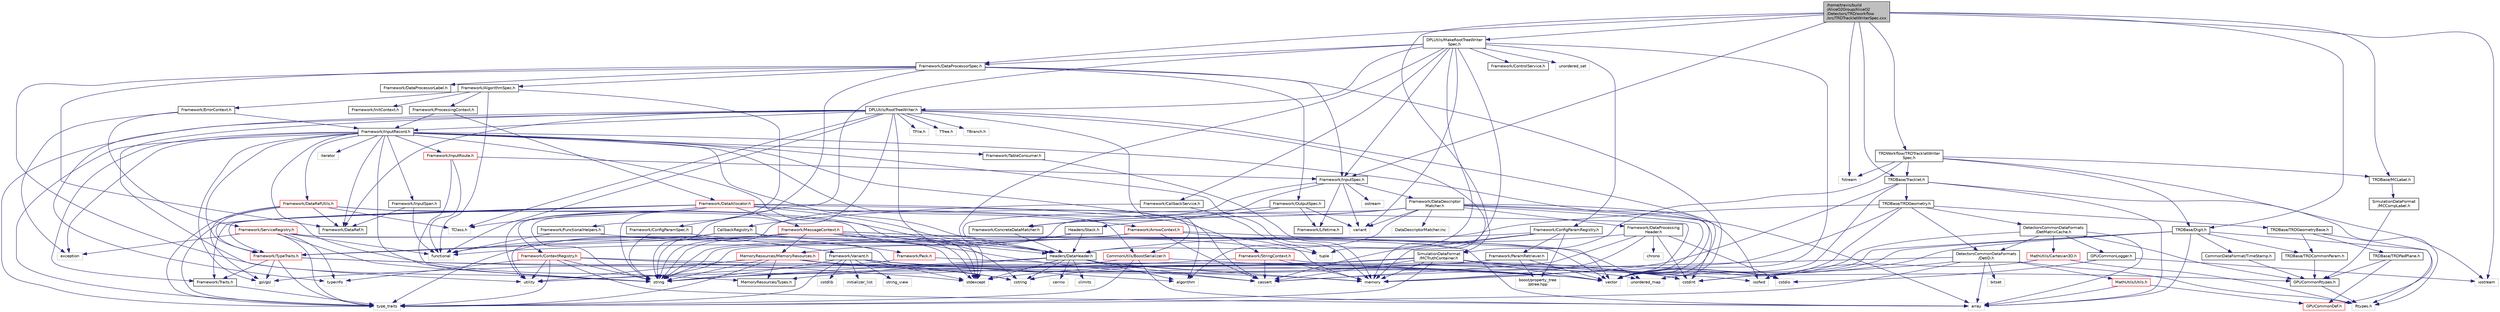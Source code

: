 digraph "/home/travis/build/AliceO2Group/AliceO2/Detectors/TRD/workflow/src/TRDTrackletWriterSpec.cxx"
{
 // INTERACTIVE_SVG=YES
  bgcolor="transparent";
  edge [fontname="Helvetica",fontsize="10",labelfontname="Helvetica",labelfontsize="10"];
  node [fontname="Helvetica",fontsize="10",shape=record];
  Node0 [label="/home/travis/build\l/AliceO2Group/AliceO2\l/Detectors/TRD/workflow\l/src/TRDTrackletWriterSpec.cxx",height=0.2,width=0.4,color="black", fillcolor="grey75", style="filled", fontcolor="black"];
  Node0 -> Node1 [color="midnightblue",fontsize="10",style="solid",fontname="Helvetica"];
  Node1 [label="Framework/DataProcessorSpec.h",height=0.2,width=0.4,color="black",URL="$d0/df4/DataProcessorSpec_8h.html"];
  Node1 -> Node2 [color="midnightblue",fontsize="10",style="solid",fontname="Helvetica"];
  Node2 [label="Framework/AlgorithmSpec.h",height=0.2,width=0.4,color="black",URL="$d0/d14/AlgorithmSpec_8h.html"];
  Node2 -> Node3 [color="midnightblue",fontsize="10",style="solid",fontname="Helvetica"];
  Node3 [label="Framework/ProcessingContext.h",height=0.2,width=0.4,color="black",URL="$de/d6a/ProcessingContext_8h.html"];
  Node3 -> Node4 [color="midnightblue",fontsize="10",style="solid",fontname="Helvetica"];
  Node4 [label="Framework/InputRecord.h",height=0.2,width=0.4,color="black",URL="$d6/d5c/InputRecord_8h.html"];
  Node4 -> Node5 [color="midnightblue",fontsize="10",style="solid",fontname="Helvetica"];
  Node5 [label="Framework/DataRef.h",height=0.2,width=0.4,color="black",URL="$d5/dfb/DataRef_8h.html"];
  Node4 -> Node6 [color="midnightblue",fontsize="10",style="solid",fontname="Helvetica"];
  Node6 [label="Framework/DataRefUtils.h",height=0.2,width=0.4,color="red",URL="$d5/db8/DataRefUtils_8h.html"];
  Node6 -> Node5 [color="midnightblue",fontsize="10",style="solid",fontname="Helvetica"];
  Node6 -> Node19 [color="midnightblue",fontsize="10",style="solid",fontname="Helvetica"];
  Node19 [label="Framework/TypeTraits.h",height=0.2,width=0.4,color="red",URL="$d0/d95/TypeTraits_8h.html"];
  Node19 -> Node20 [color="midnightblue",fontsize="10",style="solid",fontname="Helvetica"];
  Node20 [label="type_traits",height=0.2,width=0.4,color="grey75"];
  Node19 -> Node21 [color="midnightblue",fontsize="10",style="solid",fontname="Helvetica"];
  Node21 [label="vector",height=0.2,width=0.4,color="grey75"];
  Node19 -> Node15 [color="midnightblue",fontsize="10",style="solid",fontname="Helvetica"];
  Node15 [label="memory",height=0.2,width=0.4,color="grey75"];
  Node19 -> Node22 [color="midnightblue",fontsize="10",style="solid",fontname="Helvetica"];
  Node22 [label="Framework/Traits.h",height=0.2,width=0.4,color="black",URL="$db/d31/Traits_8h.html"];
  Node22 -> Node20 [color="midnightblue",fontsize="10",style="solid",fontname="Helvetica"];
  Node19 -> Node25 [color="midnightblue",fontsize="10",style="solid",fontname="Helvetica"];
  Node25 [label="gsl/gsl",height=0.2,width=0.4,color="grey75"];
  Node6 -> Node42 [color="midnightblue",fontsize="10",style="solid",fontname="Helvetica"];
  Node42 [label="Headers/DataHeader.h",height=0.2,width=0.4,color="black",URL="$dc/dcd/DataHeader_8h.html"];
  Node42 -> Node43 [color="midnightblue",fontsize="10",style="solid",fontname="Helvetica"];
  Node43 [label="cstdint",height=0.2,width=0.4,color="grey75"];
  Node42 -> Node15 [color="midnightblue",fontsize="10",style="solid",fontname="Helvetica"];
  Node42 -> Node44 [color="midnightblue",fontsize="10",style="solid",fontname="Helvetica"];
  Node44 [label="cassert",height=0.2,width=0.4,color="grey75"];
  Node42 -> Node45 [color="midnightblue",fontsize="10",style="solid",fontname="Helvetica"];
  Node45 [label="cstring",height=0.2,width=0.4,color="grey75"];
  Node42 -> Node46 [color="midnightblue",fontsize="10",style="solid",fontname="Helvetica"];
  Node46 [label="algorithm",height=0.2,width=0.4,color="grey75"];
  Node42 -> Node47 [color="midnightblue",fontsize="10",style="solid",fontname="Helvetica"];
  Node47 [label="stdexcept",height=0.2,width=0.4,color="grey75"];
  Node42 -> Node48 [color="midnightblue",fontsize="10",style="solid",fontname="Helvetica"];
  Node48 [label="string",height=0.2,width=0.4,color="grey75"];
  Node42 -> Node49 [color="midnightblue",fontsize="10",style="solid",fontname="Helvetica"];
  Node49 [label="climits",height=0.2,width=0.4,color="grey75"];
  Node42 -> Node17 [color="midnightblue",fontsize="10",style="solid",fontname="Helvetica"];
  Node17 [label="MemoryResources/Types.h",height=0.2,width=0.4,color="black",URL="$d7/df8/Types_8h.html"];
  Node42 -> Node50 [color="midnightblue",fontsize="10",style="solid",fontname="Helvetica"];
  Node50 [label="cerrno",height=0.2,width=0.4,color="grey75"];
  Node6 -> Node75 [color="midnightblue",fontsize="10",style="solid",fontname="Helvetica"];
  Node75 [label="TClass.h",height=0.2,width=0.4,color="grey75"];
  Node6 -> Node25 [color="midnightblue",fontsize="10",style="solid",fontname="Helvetica"];
  Node6 -> Node47 [color="midnightblue",fontsize="10",style="solid",fontname="Helvetica"];
  Node6 -> Node20 [color="midnightblue",fontsize="10",style="solid",fontname="Helvetica"];
  Node4 -> Node77 [color="midnightblue",fontsize="10",style="solid",fontname="Helvetica"];
  Node77 [label="Framework/InputRoute.h",height=0.2,width=0.4,color="red",URL="$d5/d19/InputRoute_8h.html"];
  Node77 -> Node54 [color="midnightblue",fontsize="10",style="solid",fontname="Helvetica"];
  Node54 [label="Framework/InputSpec.h",height=0.2,width=0.4,color="black",URL="$d5/d3f/InputSpec_8h.html"];
  Node54 -> Node51 [color="midnightblue",fontsize="10",style="solid",fontname="Helvetica"];
  Node51 [label="Framework/Lifetime.h",height=0.2,width=0.4,color="black",URL="$dc/dca/Lifetime_8h.html"];
  Node54 -> Node52 [color="midnightblue",fontsize="10",style="solid",fontname="Helvetica"];
  Node52 [label="Framework/ConcreteDataMatcher.h",height=0.2,width=0.4,color="black",URL="$d0/d1b/ConcreteDataMatcher_8h.html"];
  Node52 -> Node42 [color="midnightblue",fontsize="10",style="solid",fontname="Helvetica"];
  Node54 -> Node55 [color="midnightblue",fontsize="10",style="solid",fontname="Helvetica"];
  Node55 [label="Framework/DataDescriptor\lMatcher.h",height=0.2,width=0.4,color="black",URL="$d3/da3/DataDescriptorMatcher_8h.html"];
  Node55 -> Node52 [color="midnightblue",fontsize="10",style="solid",fontname="Helvetica"];
  Node55 -> Node56 [color="midnightblue",fontsize="10",style="solid",fontname="Helvetica"];
  Node56 [label="Framework/DataProcessing\lHeader.h",height=0.2,width=0.4,color="black",URL="$d6/dc9/DataProcessingHeader_8h.html"];
  Node56 -> Node42 [color="midnightblue",fontsize="10",style="solid",fontname="Helvetica"];
  Node56 -> Node43 [color="midnightblue",fontsize="10",style="solid",fontname="Helvetica"];
  Node56 -> Node57 [color="midnightblue",fontsize="10",style="solid",fontname="Helvetica"];
  Node57 [label="cstdio",height=0.2,width=0.4,color="grey75"];
  Node56 -> Node15 [color="midnightblue",fontsize="10",style="solid",fontname="Helvetica"];
  Node56 -> Node44 [color="midnightblue",fontsize="10",style="solid",fontname="Helvetica"];
  Node56 -> Node58 [color="midnightblue",fontsize="10",style="solid",fontname="Helvetica"];
  Node58 [label="chrono",height=0.2,width=0.4,color="grey75"];
  Node55 -> Node42 [color="midnightblue",fontsize="10",style="solid",fontname="Helvetica"];
  Node55 -> Node59 [color="midnightblue",fontsize="10",style="solid",fontname="Helvetica"];
  Node59 [label="Headers/Stack.h",height=0.2,width=0.4,color="black",URL="$d4/d00/Headers_2include_2Headers_2Stack_8h.html"];
  Node59 -> Node60 [color="midnightblue",fontsize="10",style="solid",fontname="Helvetica"];
  Node60 [label="MemoryResources/MemoryResources.h",height=0.2,width=0.4,color="red",URL="$dc/d03/MemoryResources_8h.html"];
  Node60 -> Node45 [color="midnightblue",fontsize="10",style="solid",fontname="Helvetica"];
  Node60 -> Node48 [color="midnightblue",fontsize="10",style="solid",fontname="Helvetica"];
  Node60 -> Node20 [color="midnightblue",fontsize="10",style="solid",fontname="Helvetica"];
  Node60 -> Node27 [color="midnightblue",fontsize="10",style="solid",fontname="Helvetica"];
  Node27 [label="utility",height=0.2,width=0.4,color="grey75"];
  Node60 -> Node21 [color="midnightblue",fontsize="10",style="solid",fontname="Helvetica"];
  Node60 -> Node65 [color="midnightblue",fontsize="10",style="solid",fontname="Helvetica"];
  Node65 [label="unordered_map",height=0.2,width=0.4,color="grey75"];
  Node60 -> Node17 [color="midnightblue",fontsize="10",style="solid",fontname="Helvetica"];
  Node59 -> Node42 [color="midnightblue",fontsize="10",style="solid",fontname="Helvetica"];
  Node55 -> Node28 [color="midnightblue",fontsize="10",style="solid",fontname="Helvetica"];
  Node28 [label="array",height=0.2,width=0.4,color="grey75"];
  Node55 -> Node43 [color="midnightblue",fontsize="10",style="solid",fontname="Helvetica"];
  Node55 -> Node70 [color="midnightblue",fontsize="10",style="solid",fontname="Helvetica"];
  Node70 [label="iosfwd",height=0.2,width=0.4,color="grey75"];
  Node55 -> Node48 [color="midnightblue",fontsize="10",style="solid",fontname="Helvetica"];
  Node55 -> Node53 [color="midnightblue",fontsize="10",style="solid",fontname="Helvetica"];
  Node53 [label="variant",height=0.2,width=0.4,color="grey75"];
  Node55 -> Node21 [color="midnightblue",fontsize="10",style="solid",fontname="Helvetica"];
  Node55 -> Node71 [color="midnightblue",fontsize="10",style="solid",fontname="Helvetica"];
  Node71 [label="DataDescriptorMatcher.inc",height=0.2,width=0.4,color="grey75"];
  Node54 -> Node48 [color="midnightblue",fontsize="10",style="solid",fontname="Helvetica"];
  Node54 -> Node72 [color="midnightblue",fontsize="10",style="solid",fontname="Helvetica"];
  Node72 [label="ostream",height=0.2,width=0.4,color="grey75"];
  Node54 -> Node53 [color="midnightblue",fontsize="10",style="solid",fontname="Helvetica"];
  Node77 -> Node48 [color="midnightblue",fontsize="10",style="solid",fontname="Helvetica"];
  Node77 -> Node79 [color="midnightblue",fontsize="10",style="solid",fontname="Helvetica"];
  Node79 [label="functional",height=0.2,width=0.4,color="grey75"];
  Node4 -> Node19 [color="midnightblue",fontsize="10",style="solid",fontname="Helvetica"];
  Node4 -> Node81 [color="midnightblue",fontsize="10",style="solid",fontname="Helvetica"];
  Node81 [label="Framework/InputSpan.h",height=0.2,width=0.4,color="black",URL="$da/d0f/InputSpan_8h.html"];
  Node81 -> Node5 [color="midnightblue",fontsize="10",style="solid",fontname="Helvetica"];
  Node81 -> Node79 [color="midnightblue",fontsize="10",style="solid",fontname="Helvetica"];
  Node4 -> Node82 [color="midnightblue",fontsize="10",style="solid",fontname="Helvetica"];
  Node82 [label="Framework/TableConsumer.h",height=0.2,width=0.4,color="black",URL="$dc/d03/TableConsumer_8h.html"];
  Node82 -> Node15 [color="midnightblue",fontsize="10",style="solid",fontname="Helvetica"];
  Node4 -> Node22 [color="midnightblue",fontsize="10",style="solid",fontname="Helvetica"];
  Node4 -> Node17 [color="midnightblue",fontsize="10",style="solid",fontname="Helvetica"];
  Node4 -> Node42 [color="midnightblue",fontsize="10",style="solid",fontname="Helvetica"];
  Node4 -> Node26 [color="midnightblue",fontsize="10",style="solid",fontname="Helvetica"];
  Node26 [label="CommonUtils/BoostSerializer.h",height=0.2,width=0.4,color="red",URL="$d7/d91/BoostSerializer_8h.html",tooltip="Templatised boost serializer/deserializer for containers and base types. "];
  Node26 -> Node27 [color="midnightblue",fontsize="10",style="solid",fontname="Helvetica"];
  Node26 -> Node20 [color="midnightblue",fontsize="10",style="solid",fontname="Helvetica"];
  Node26 -> Node28 [color="midnightblue",fontsize="10",style="solid",fontname="Helvetica"];
  Node26 -> Node21 [color="midnightblue",fontsize="10",style="solid",fontname="Helvetica"];
  Node4 -> Node25 [color="midnightblue",fontsize="10",style="solid",fontname="Helvetica"];
  Node4 -> Node83 [color="midnightblue",fontsize="10",style="solid",fontname="Helvetica"];
  Node83 [label="iterator",height=0.2,width=0.4,color="grey75"];
  Node4 -> Node48 [color="midnightblue",fontsize="10",style="solid",fontname="Helvetica"];
  Node4 -> Node21 [color="midnightblue",fontsize="10",style="solid",fontname="Helvetica"];
  Node4 -> Node45 [color="midnightblue",fontsize="10",style="solid",fontname="Helvetica"];
  Node4 -> Node44 [color="midnightblue",fontsize="10",style="solid",fontname="Helvetica"];
  Node4 -> Node84 [color="midnightblue",fontsize="10",style="solid",fontname="Helvetica"];
  Node84 [label="exception",height=0.2,width=0.4,color="grey75"];
  Node4 -> Node15 [color="midnightblue",fontsize="10",style="solid",fontname="Helvetica"];
  Node4 -> Node20 [color="midnightblue",fontsize="10",style="solid",fontname="Helvetica"];
  Node3 -> Node85 [color="midnightblue",fontsize="10",style="solid",fontname="Helvetica"];
  Node85 [label="Framework/DataAllocator.h",height=0.2,width=0.4,color="red",URL="$d1/d28/DataAllocator_8h.html"];
  Node85 -> Node86 [color="midnightblue",fontsize="10",style="solid",fontname="Helvetica"];
  Node86 [label="Framework/ContextRegistry.h",height=0.2,width=0.4,color="red",URL="$df/d2f/ContextRegistry_8h.html"];
  Node86 -> Node87 [color="midnightblue",fontsize="10",style="solid",fontname="Helvetica"];
  Node87 [label="typeinfo",height=0.2,width=0.4,color="grey75"];
  Node86 -> Node20 [color="midnightblue",fontsize="10",style="solid",fontname="Helvetica"];
  Node86 -> Node48 [color="midnightblue",fontsize="10",style="solid",fontname="Helvetica"];
  Node86 -> Node47 [color="midnightblue",fontsize="10",style="solid",fontname="Helvetica"];
  Node86 -> Node21 [color="midnightblue",fontsize="10",style="solid",fontname="Helvetica"];
  Node86 -> Node27 [color="midnightblue",fontsize="10",style="solid",fontname="Helvetica"];
  Node86 -> Node28 [color="midnightblue",fontsize="10",style="solid",fontname="Helvetica"];
  Node85 -> Node89 [color="midnightblue",fontsize="10",style="solid",fontname="Helvetica"];
  Node89 [label="Framework/MessageContext.h",height=0.2,width=0.4,color="red",URL="$dc/dc4/MessageContext_8h.html"];
  Node89 -> Node19 [color="midnightblue",fontsize="10",style="solid",fontname="Helvetica"];
  Node89 -> Node42 [color="midnightblue",fontsize="10",style="solid",fontname="Helvetica"];
  Node89 -> Node60 [color="midnightblue",fontsize="10",style="solid",fontname="Helvetica"];
  Node89 -> Node44 [color="midnightblue",fontsize="10",style="solid",fontname="Helvetica"];
  Node89 -> Node79 [color="midnightblue",fontsize="10",style="solid",fontname="Helvetica"];
  Node89 -> Node47 [color="midnightblue",fontsize="10",style="solid",fontname="Helvetica"];
  Node89 -> Node48 [color="midnightblue",fontsize="10",style="solid",fontname="Helvetica"];
  Node89 -> Node20 [color="midnightblue",fontsize="10",style="solid",fontname="Helvetica"];
  Node89 -> Node65 [color="midnightblue",fontsize="10",style="solid",fontname="Helvetica"];
  Node89 -> Node21 [color="midnightblue",fontsize="10",style="solid",fontname="Helvetica"];
  Node85 -> Node94 [color="midnightblue",fontsize="10",style="solid",fontname="Helvetica"];
  Node94 [label="Framework/StringContext.h",height=0.2,width=0.4,color="red",URL="$dd/df6/StringContext_8h.html"];
  Node94 -> Node21 [color="midnightblue",fontsize="10",style="solid",fontname="Helvetica"];
  Node94 -> Node44 [color="midnightblue",fontsize="10",style="solid",fontname="Helvetica"];
  Node94 -> Node48 [color="midnightblue",fontsize="10",style="solid",fontname="Helvetica"];
  Node94 -> Node15 [color="midnightblue",fontsize="10",style="solid",fontname="Helvetica"];
  Node85 -> Node95 [color="midnightblue",fontsize="10",style="solid",fontname="Helvetica"];
  Node95 [label="Framework/ArrowContext.h",height=0.2,width=0.4,color="red",URL="$d8/da2/ArrowContext_8h.html"];
  Node95 -> Node44 [color="midnightblue",fontsize="10",style="solid",fontname="Helvetica"];
  Node95 -> Node79 [color="midnightblue",fontsize="10",style="solid",fontname="Helvetica"];
  Node95 -> Node15 [color="midnightblue",fontsize="10",style="solid",fontname="Helvetica"];
  Node95 -> Node48 [color="midnightblue",fontsize="10",style="solid",fontname="Helvetica"];
  Node95 -> Node21 [color="midnightblue",fontsize="10",style="solid",fontname="Helvetica"];
  Node85 -> Node26 [color="midnightblue",fontsize="10",style="solid",fontname="Helvetica"];
  Node85 -> Node19 [color="midnightblue",fontsize="10",style="solid",fontname="Helvetica"];
  Node85 -> Node22 [color="midnightblue",fontsize="10",style="solid",fontname="Helvetica"];
  Node85 -> Node42 [color="midnightblue",fontsize="10",style="solid",fontname="Helvetica"];
  Node85 -> Node75 [color="midnightblue",fontsize="10",style="solid",fontname="Helvetica"];
  Node85 -> Node21 [color="midnightblue",fontsize="10",style="solid",fontname="Helvetica"];
  Node85 -> Node48 [color="midnightblue",fontsize="10",style="solid",fontname="Helvetica"];
  Node85 -> Node27 [color="midnightblue",fontsize="10",style="solid",fontname="Helvetica"];
  Node85 -> Node20 [color="midnightblue",fontsize="10",style="solid",fontname="Helvetica"];
  Node2 -> Node132 [color="midnightblue",fontsize="10",style="solid",fontname="Helvetica"];
  Node132 [label="Framework/ErrorContext.h",height=0.2,width=0.4,color="black",URL="$d7/dad/ErrorContext_8h.html"];
  Node132 -> Node4 [color="midnightblue",fontsize="10",style="solid",fontname="Helvetica"];
  Node132 -> Node133 [color="midnightblue",fontsize="10",style="solid",fontname="Helvetica"];
  Node133 [label="Framework/ServiceRegistry.h",height=0.2,width=0.4,color="red",URL="$d8/d17/ServiceRegistry_8h.html"];
  Node133 -> Node46 [color="midnightblue",fontsize="10",style="solid",fontname="Helvetica"];
  Node133 -> Node28 [color="midnightblue",fontsize="10",style="solid",fontname="Helvetica"];
  Node133 -> Node84 [color="midnightblue",fontsize="10",style="solid",fontname="Helvetica"];
  Node133 -> Node79 [color="midnightblue",fontsize="10",style="solid",fontname="Helvetica"];
  Node133 -> Node48 [color="midnightblue",fontsize="10",style="solid",fontname="Helvetica"];
  Node133 -> Node20 [color="midnightblue",fontsize="10",style="solid",fontname="Helvetica"];
  Node133 -> Node87 [color="midnightblue",fontsize="10",style="solid",fontname="Helvetica"];
  Node132 -> Node84 [color="midnightblue",fontsize="10",style="solid",fontname="Helvetica"];
  Node2 -> Node136 [color="midnightblue",fontsize="10",style="solid",fontname="Helvetica"];
  Node136 [label="Framework/InitContext.h",height=0.2,width=0.4,color="black",URL="$d4/d2b/InitContext_8h.html"];
  Node2 -> Node110 [color="midnightblue",fontsize="10",style="solid",fontname="Helvetica"];
  Node110 [label="Framework/FunctionalHelpers.h",height=0.2,width=0.4,color="black",URL="$de/d9b/FunctionalHelpers_8h.html"];
  Node110 -> Node109 [color="midnightblue",fontsize="10",style="solid",fontname="Helvetica"];
  Node109 [label="Framework/Pack.h",height=0.2,width=0.4,color="red",URL="$dd/dce/Pack_8h.html"];
  Node109 -> Node27 [color="midnightblue",fontsize="10",style="solid",fontname="Helvetica"];
  Node109 -> Node57 [color="midnightblue",fontsize="10",style="solid",fontname="Helvetica"];
  Node110 -> Node79 [color="midnightblue",fontsize="10",style="solid",fontname="Helvetica"];
  Node2 -> Node79 [color="midnightblue",fontsize="10",style="solid",fontname="Helvetica"];
  Node1 -> Node137 [color="midnightblue",fontsize="10",style="solid",fontname="Helvetica"];
  Node137 [label="Framework/ConfigParamSpec.h",height=0.2,width=0.4,color="black",URL="$d0/d1c/ConfigParamSpec_8h.html"];
  Node137 -> Node138 [color="midnightblue",fontsize="10",style="solid",fontname="Helvetica"];
  Node138 [label="Framework/Variant.h",height=0.2,width=0.4,color="black",URL="$de/d56/Variant_8h.html"];
  Node138 -> Node20 [color="midnightblue",fontsize="10",style="solid",fontname="Helvetica"];
  Node138 -> Node45 [color="midnightblue",fontsize="10",style="solid",fontname="Helvetica"];
  Node138 -> Node43 [color="midnightblue",fontsize="10",style="solid",fontname="Helvetica"];
  Node138 -> Node139 [color="midnightblue",fontsize="10",style="solid",fontname="Helvetica"];
  Node139 [label="cstdlib",height=0.2,width=0.4,color="grey75"];
  Node138 -> Node47 [color="midnightblue",fontsize="10",style="solid",fontname="Helvetica"];
  Node138 -> Node70 [color="midnightblue",fontsize="10",style="solid",fontname="Helvetica"];
  Node138 -> Node140 [color="midnightblue",fontsize="10",style="solid",fontname="Helvetica"];
  Node140 [label="initializer_list",height=0.2,width=0.4,color="grey75"];
  Node138 -> Node141 [color="midnightblue",fontsize="10",style="solid",fontname="Helvetica"];
  Node141 [label="string_view",height=0.2,width=0.4,color="grey75"];
  Node138 -> Node48 [color="midnightblue",fontsize="10",style="solid",fontname="Helvetica"];
  Node137 -> Node48 [color="midnightblue",fontsize="10",style="solid",fontname="Helvetica"];
  Node1 -> Node142 [color="midnightblue",fontsize="10",style="solid",fontname="Helvetica"];
  Node142 [label="Framework/DataProcessorLabel.h",height=0.2,width=0.4,color="black",URL="$d1/df2/DataProcessorLabel_8h.html"];
  Node1 -> Node5 [color="midnightblue",fontsize="10",style="solid",fontname="Helvetica"];
  Node1 -> Node54 [color="midnightblue",fontsize="10",style="solid",fontname="Helvetica"];
  Node1 -> Node41 [color="midnightblue",fontsize="10",style="solid",fontname="Helvetica"];
  Node41 [label="Framework/OutputSpec.h",height=0.2,width=0.4,color="black",URL="$db/d2d/OutputSpec_8h.html"];
  Node41 -> Node42 [color="midnightblue",fontsize="10",style="solid",fontname="Helvetica"];
  Node41 -> Node51 [color="midnightblue",fontsize="10",style="solid",fontname="Helvetica"];
  Node41 -> Node52 [color="midnightblue",fontsize="10",style="solid",fontname="Helvetica"];
  Node41 -> Node53 [color="midnightblue",fontsize="10",style="solid",fontname="Helvetica"];
  Node1 -> Node48 [color="midnightblue",fontsize="10",style="solid",fontname="Helvetica"];
  Node1 -> Node21 [color="midnightblue",fontsize="10",style="solid",fontname="Helvetica"];
  Node0 -> Node143 [color="midnightblue",fontsize="10",style="solid",fontname="Helvetica"];
  Node143 [label="DPLUtils/MakeRootTreeWriter\lSpec.h",height=0.2,width=0.4,color="black",URL="$d5/dc8/MakeRootTreeWriterSpec_8h.html",tooltip="Configurable generator for RootTreeWriter processor spec. "];
  Node143 -> Node144 [color="midnightblue",fontsize="10",style="solid",fontname="Helvetica"];
  Node144 [label="DPLUtils/RootTreeWriter.h",height=0.2,width=0.4,color="black",URL="$dd/d8d/RootTreeWriter_8h.html",tooltip="A generic writer for ROOT TTrees. "];
  Node144 -> Node4 [color="midnightblue",fontsize="10",style="solid",fontname="Helvetica"];
  Node144 -> Node5 [color="midnightblue",fontsize="10",style="solid",fontname="Helvetica"];
  Node144 -> Node104 [color="midnightblue",fontsize="10",style="solid",fontname="Helvetica"];
  Node104 [label="TFile.h",height=0.2,width=0.4,color="grey75"];
  Node144 -> Node145 [color="midnightblue",fontsize="10",style="solid",fontname="Helvetica"];
  Node145 [label="TTree.h",height=0.2,width=0.4,color="grey75"];
  Node144 -> Node146 [color="midnightblue",fontsize="10",style="solid",fontname="Helvetica"];
  Node146 [label="TBranch.h",height=0.2,width=0.4,color="grey75"];
  Node144 -> Node75 [color="midnightblue",fontsize="10",style="solid",fontname="Helvetica"];
  Node144 -> Node21 [color="midnightblue",fontsize="10",style="solid",fontname="Helvetica"];
  Node144 -> Node79 [color="midnightblue",fontsize="10",style="solid",fontname="Helvetica"];
  Node144 -> Node48 [color="midnightblue",fontsize="10",style="solid",fontname="Helvetica"];
  Node144 -> Node47 [color="midnightblue",fontsize="10",style="solid",fontname="Helvetica"];
  Node144 -> Node20 [color="midnightblue",fontsize="10",style="solid",fontname="Helvetica"];
  Node144 -> Node87 [color="midnightblue",fontsize="10",style="solid",fontname="Helvetica"];
  Node144 -> Node15 [color="midnightblue",fontsize="10",style="solid",fontname="Helvetica"];
  Node144 -> Node27 [color="midnightblue",fontsize="10",style="solid",fontname="Helvetica"];
  Node144 -> Node46 [color="midnightblue",fontsize="10",style="solid",fontname="Helvetica"];
  Node143 -> Node54 [color="midnightblue",fontsize="10",style="solid",fontname="Helvetica"];
  Node143 -> Node147 [color="midnightblue",fontsize="10",style="solid",fontname="Helvetica"];
  Node147 [label="Framework/ConfigParamRegistry.h",height=0.2,width=0.4,color="black",URL="$de/dc6/ConfigParamRegistry_8h.html"];
  Node147 -> Node148 [color="midnightblue",fontsize="10",style="solid",fontname="Helvetica"];
  Node148 [label="Framework/ParamRetriever.h",height=0.2,width=0.4,color="black",URL="$df/d72/ParamRetriever_8h.html"];
  Node148 -> Node149 [color="midnightblue",fontsize="10",style="solid",fontname="Helvetica"];
  Node149 [label="boost/property_tree\l/ptree.hpp",height=0.2,width=0.4,color="grey75"];
  Node148 -> Node48 [color="midnightblue",fontsize="10",style="solid",fontname="Helvetica"];
  Node148 -> Node21 [color="midnightblue",fontsize="10",style="solid",fontname="Helvetica"];
  Node147 -> Node149 [color="midnightblue",fontsize="10",style="solid",fontname="Helvetica"];
  Node147 -> Node15 [color="midnightblue",fontsize="10",style="solid",fontname="Helvetica"];
  Node147 -> Node48 [color="midnightblue",fontsize="10",style="solid",fontname="Helvetica"];
  Node147 -> Node44 [color="midnightblue",fontsize="10",style="solid",fontname="Helvetica"];
  Node143 -> Node1 [color="midnightblue",fontsize="10",style="solid",fontname="Helvetica"];
  Node143 -> Node150 [color="midnightblue",fontsize="10",style="solid",fontname="Helvetica"];
  Node150 [label="Framework/CallbackService.h",height=0.2,width=0.4,color="black",URL="$d9/d7f/CallbackService_8h.html"];
  Node150 -> Node151 [color="midnightblue",fontsize="10",style="solid",fontname="Helvetica"];
  Node151 [label="CallbackRegistry.h",height=0.2,width=0.4,color="black",URL="$d7/d3e/CallbackRegistry_8h.html",tooltip="A generic registry for callbacks. "];
  Node151 -> Node19 [color="midnightblue",fontsize="10",style="solid",fontname="Helvetica"];
  Node151 -> Node127 [color="midnightblue",fontsize="10",style="solid",fontname="Helvetica"];
  Node127 [label="tuple",height=0.2,width=0.4,color="grey75"];
  Node151 -> Node47 [color="midnightblue",fontsize="10",style="solid",fontname="Helvetica"];
  Node151 -> Node27 [color="midnightblue",fontsize="10",style="solid",fontname="Helvetica"];
  Node150 -> Node127 [color="midnightblue",fontsize="10",style="solid",fontname="Helvetica"];
  Node143 -> Node152 [color="midnightblue",fontsize="10",style="solid",fontname="Helvetica"];
  Node152 [label="Framework/ControlService.h",height=0.2,width=0.4,color="black",URL="$d2/d43/ControlService_8h.html"];
  Node143 -> Node46 [color="midnightblue",fontsize="10",style="solid",fontname="Helvetica"];
  Node143 -> Node21 [color="midnightblue",fontsize="10",style="solid",fontname="Helvetica"];
  Node143 -> Node48 [color="midnightblue",fontsize="10",style="solid",fontname="Helvetica"];
  Node143 -> Node47 [color="midnightblue",fontsize="10",style="solid",fontname="Helvetica"];
  Node143 -> Node53 [color="midnightblue",fontsize="10",style="solid",fontname="Helvetica"];
  Node143 -> Node153 [color="midnightblue",fontsize="10",style="solid",fontname="Helvetica"];
  Node153 [label="unordered_set",height=0.2,width=0.4,color="grey75"];
  Node143 -> Node127 [color="midnightblue",fontsize="10",style="solid",fontname="Helvetica"];
  Node0 -> Node54 [color="midnightblue",fontsize="10",style="solid",fontname="Helvetica"];
  Node0 -> Node154 [color="midnightblue",fontsize="10",style="solid",fontname="Helvetica"];
  Node154 [label="TRDWorkflow/TRDTrackletWriter\lSpec.h",height=0.2,width=0.4,color="black",URL="$d8/dff/TRDTrackletWriterSpec_8h.html"];
  Node154 -> Node155 [color="midnightblue",fontsize="10",style="solid",fontname="Helvetica"];
  Node155 [label="TRDBase/Digit.h",height=0.2,width=0.4,color="black",URL="$d7/da5/Detectors_2TRD_2base_2include_2TRDBase_2Digit_8h.html"];
  Node155 -> Node43 [color="midnightblue",fontsize="10",style="solid",fontname="Helvetica"];
  Node155 -> Node21 [color="midnightblue",fontsize="10",style="solid",fontname="Helvetica"];
  Node155 -> Node28 [color="midnightblue",fontsize="10",style="solid",fontname="Helvetica"];
  Node155 -> Node65 [color="midnightblue",fontsize="10",style="solid",fontname="Helvetica"];
  Node155 -> Node156 [color="midnightblue",fontsize="10",style="solid",fontname="Helvetica"];
  Node156 [label="Rtypes.h",height=0.2,width=0.4,color="grey75"];
  Node155 -> Node157 [color="midnightblue",fontsize="10",style="solid",fontname="Helvetica"];
  Node157 [label="CommonDataFormat/TimeStamp.h",height=0.2,width=0.4,color="black",URL="$df/d5d/common_2include_2CommonDataFormat_2TimeStamp_8h.html"];
  Node157 -> Node158 [color="midnightblue",fontsize="10",style="solid",fontname="Helvetica"];
  Node158 [label="GPUCommonRtypes.h",height=0.2,width=0.4,color="black",URL="$d2/d45/GPUCommonRtypes_8h.html"];
  Node158 -> Node156 [color="midnightblue",fontsize="10",style="solid",fontname="Helvetica"];
  Node155 -> Node159 [color="midnightblue",fontsize="10",style="solid",fontname="Helvetica"];
  Node159 [label="TRDBase/TRDCommonParam.h",height=0.2,width=0.4,color="black",URL="$da/d32/TRDCommonParam_8h.html"];
  Node159 -> Node158 [color="midnightblue",fontsize="10",style="solid",fontname="Helvetica"];
  Node154 -> Node160 [color="midnightblue",fontsize="10",style="solid",fontname="Helvetica"];
  Node160 [label="SimulationDataFormat\l/MCTruthContainer.h",height=0.2,width=0.4,color="black",URL="$db/d14/MCTruthContainer_8h.html",tooltip="Definition of a container to keep Monte Carlo truth external to simulation objects. "];
  Node160 -> Node158 [color="midnightblue",fontsize="10",style="solid",fontname="Helvetica"];
  Node160 -> Node43 [color="midnightblue",fontsize="10",style="solid",fontname="Helvetica"];
  Node160 -> Node44 [color="midnightblue",fontsize="10",style="solid",fontname="Helvetica"];
  Node160 -> Node47 [color="midnightblue",fontsize="10",style="solid",fontname="Helvetica"];
  Node160 -> Node25 [color="midnightblue",fontsize="10",style="solid",fontname="Helvetica"];
  Node160 -> Node20 [color="midnightblue",fontsize="10",style="solid",fontname="Helvetica"];
  Node160 -> Node45 [color="midnightblue",fontsize="10",style="solid",fontname="Helvetica"];
  Node160 -> Node15 [color="midnightblue",fontsize="10",style="solid",fontname="Helvetica"];
  Node160 -> Node21 [color="midnightblue",fontsize="10",style="solid",fontname="Helvetica"];
  Node154 -> Node161 [color="midnightblue",fontsize="10",style="solid",fontname="Helvetica"];
  Node161 [label="TRDBase/MCLabel.h",height=0.2,width=0.4,color="black",URL="$dc/d25/Detectors_2TRD_2base_2include_2TRDBase_2MCLabel_8h.html"];
  Node161 -> Node162 [color="midnightblue",fontsize="10",style="solid",fontname="Helvetica"];
  Node162 [label="SimulationDataFormat\l/MCCompLabel.h",height=0.2,width=0.4,color="black",URL="$d7/dcd/MCCompLabel_8h.html"];
  Node162 -> Node158 [color="midnightblue",fontsize="10",style="solid",fontname="Helvetica"];
  Node154 -> Node163 [color="midnightblue",fontsize="10",style="solid",fontname="Helvetica"];
  Node163 [label="TRDBase/Tracklet.h",height=0.2,width=0.4,color="black",URL="$de/dac/TRD_2base_2include_2TRDBase_2Tracklet_8h.html"];
  Node163 -> Node21 [color="midnightblue",fontsize="10",style="solid",fontname="Helvetica"];
  Node163 -> Node28 [color="midnightblue",fontsize="10",style="solid",fontname="Helvetica"];
  Node163 -> Node15 [color="midnightblue",fontsize="10",style="solid",fontname="Helvetica"];
  Node163 -> Node156 [color="midnightblue",fontsize="10",style="solid",fontname="Helvetica"];
  Node163 -> Node164 [color="midnightblue",fontsize="10",style="solid",fontname="Helvetica"];
  Node164 [label="TRDBase/TRDGeometry.h",height=0.2,width=0.4,color="black",URL="$dd/d07/TRDGeometry_8h.html"];
  Node164 -> Node165 [color="midnightblue",fontsize="10",style="solid",fontname="Helvetica"];
  Node165 [label="TRDBase/TRDGeometryBase.h",height=0.2,width=0.4,color="black",URL="$d8/dad/TRDGeometryBase_8h.html"];
  Node165 -> Node166 [color="midnightblue",fontsize="10",style="solid",fontname="Helvetica"];
  Node166 [label="GPUCommonDef.h",height=0.2,width=0.4,color="red",URL="$df/d21/GPUCommonDef_8h.html"];
  Node165 -> Node159 [color="midnightblue",fontsize="10",style="solid",fontname="Helvetica"];
  Node165 -> Node169 [color="midnightblue",fontsize="10",style="solid",fontname="Helvetica"];
  Node169 [label="TRDBase/TRDPadPlane.h",height=0.2,width=0.4,color="black",URL="$de/df3/TRDPadPlane_8h.html"];
  Node169 -> Node158 [color="midnightblue",fontsize="10",style="solid",fontname="Helvetica"];
  Node169 -> Node166 [color="midnightblue",fontsize="10",style="solid",fontname="Helvetica"];
  Node164 -> Node170 [color="midnightblue",fontsize="10",style="solid",fontname="Helvetica"];
  Node170 [label="DetectorsCommonDataFormats\l/DetMatrixCache.h",height=0.2,width=0.4,color="black",URL="$d4/d20/DetMatrixCache_8h.html"];
  Node170 -> Node171 [color="midnightblue",fontsize="10",style="solid",fontname="Helvetica"];
  Node171 [label="GPUCommonLogger.h",height=0.2,width=0.4,color="black",URL="$df/d5b/GPUCommonLogger_8h.html"];
  Node171 -> Node172 [color="midnightblue",fontsize="10",style="solid",fontname="Helvetica"];
  Node172 [label="iostream",height=0.2,width=0.4,color="grey75"];
  Node171 -> Node57 [color="midnightblue",fontsize="10",style="solid",fontname="Helvetica"];
  Node170 -> Node158 [color="midnightblue",fontsize="10",style="solid",fontname="Helvetica"];
  Node170 -> Node28 [color="midnightblue",fontsize="10",style="solid",fontname="Helvetica"];
  Node170 -> Node21 [color="midnightblue",fontsize="10",style="solid",fontname="Helvetica"];
  Node170 -> Node173 [color="midnightblue",fontsize="10",style="solid",fontname="Helvetica"];
  Node173 [label="DetectorsCommonDataFormats\l/DetID.h",height=0.2,width=0.4,color="black",URL="$d6/d31/DetID_8h.html"];
  Node173 -> Node156 [color="midnightblue",fontsize="10",style="solid",fontname="Helvetica"];
  Node173 -> Node28 [color="midnightblue",fontsize="10",style="solid",fontname="Helvetica"];
  Node173 -> Node174 [color="midnightblue",fontsize="10",style="solid",fontname="Helvetica"];
  Node174 [label="bitset",height=0.2,width=0.4,color="grey75"];
  Node173 -> Node44 [color="midnightblue",fontsize="10",style="solid",fontname="Helvetica"];
  Node173 -> Node43 [color="midnightblue",fontsize="10",style="solid",fontname="Helvetica"];
  Node173 -> Node20 [color="midnightblue",fontsize="10",style="solid",fontname="Helvetica"];
  Node173 -> Node175 [color="midnightblue",fontsize="10",style="solid",fontname="Helvetica"];
  Node175 [label="MathUtils/Utils.h",height=0.2,width=0.4,color="red",URL="$d9/d52/Common_2MathUtils_2include_2MathUtils_2Utils_8h.html"];
  Node175 -> Node28 [color="midnightblue",fontsize="10",style="solid",fontname="Helvetica"];
  Node175 -> Node166 [color="midnightblue",fontsize="10",style="solid",fontname="Helvetica"];
  Node170 -> Node179 [color="midnightblue",fontsize="10",style="solid",fontname="Helvetica"];
  Node179 [label="MathUtils/Cartesian3D.h",height=0.2,width=0.4,color="red",URL="$dd/d76/Cartesian3D_8h.html"];
  Node179 -> Node156 [color="midnightblue",fontsize="10",style="solid",fontname="Helvetica"];
  Node179 -> Node70 [color="midnightblue",fontsize="10",style="solid",fontname="Helvetica"];
  Node164 -> Node173 [color="midnightblue",fontsize="10",style="solid",fontname="Helvetica"];
  Node164 -> Node48 [color="midnightblue",fontsize="10",style="solid",fontname="Helvetica"];
  Node164 -> Node21 [color="midnightblue",fontsize="10",style="solid",fontname="Helvetica"];
  Node164 -> Node15 [color="midnightblue",fontsize="10",style="solid",fontname="Helvetica"];
  Node154 -> Node189 [color="midnightblue",fontsize="10",style="solid",fontname="Helvetica"];
  Node189 [label="fstream",height=0.2,width=0.4,color="grey75"];
  Node154 -> Node172 [color="midnightblue",fontsize="10",style="solid",fontname="Helvetica"];
  Node0 -> Node155 [color="midnightblue",fontsize="10",style="solid",fontname="Helvetica"];
  Node0 -> Node160 [color="midnightblue",fontsize="10",style="solid",fontname="Helvetica"];
  Node0 -> Node161 [color="midnightblue",fontsize="10",style="solid",fontname="Helvetica"];
  Node0 -> Node163 [color="midnightblue",fontsize="10",style="solid",fontname="Helvetica"];
  Node0 -> Node189 [color="midnightblue",fontsize="10",style="solid",fontname="Helvetica"];
  Node0 -> Node172 [color="midnightblue",fontsize="10",style="solid",fontname="Helvetica"];
}
